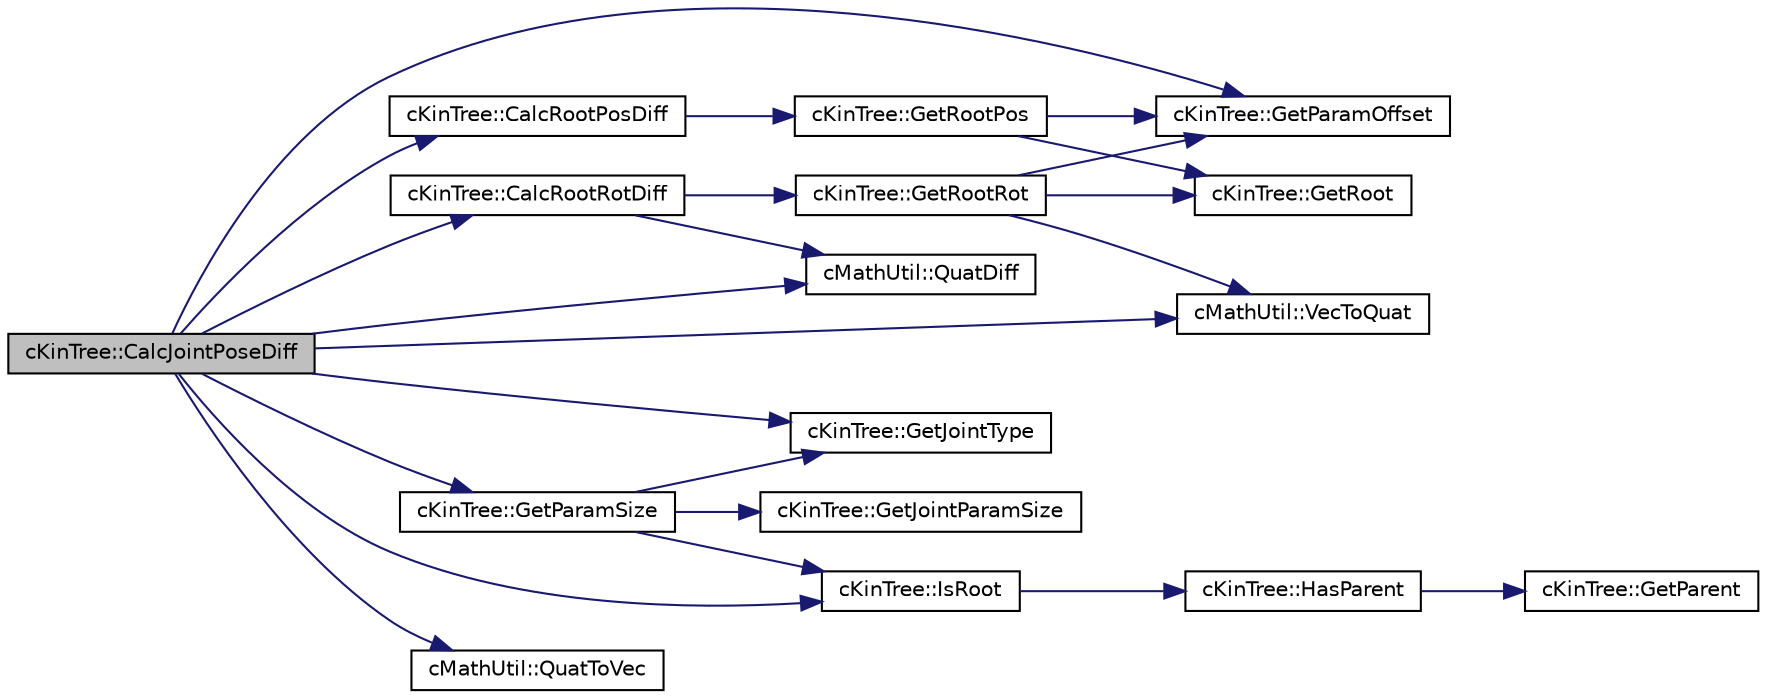digraph "cKinTree::CalcJointPoseDiff"
{
 // LATEX_PDF_SIZE
  edge [fontname="Helvetica",fontsize="10",labelfontname="Helvetica",labelfontsize="10"];
  node [fontname="Helvetica",fontsize="10",shape=record];
  rankdir="LR";
  Node1 [label="cKinTree::CalcJointPoseDiff",height=0.2,width=0.4,color="black", fillcolor="grey75", style="filled", fontcolor="black",tooltip=" "];
  Node1 -> Node2 [color="midnightblue",fontsize="10",style="solid",fontname="Helvetica"];
  Node2 [label="cKinTree::CalcRootPosDiff",height=0.2,width=0.4,color="black", fillcolor="white", style="filled",URL="$classc_kin_tree.html#acf4feb5a3a22082cc1f8578e60ca23b2",tooltip=" "];
  Node2 -> Node3 [color="midnightblue",fontsize="10",style="solid",fontname="Helvetica"];
  Node3 [label="cKinTree::GetRootPos",height=0.2,width=0.4,color="black", fillcolor="white", style="filled",URL="$classc_kin_tree.html#af64ed1799d144a87342b473fdc46ec73",tooltip=" "];
  Node3 -> Node4 [color="midnightblue",fontsize="10",style="solid",fontname="Helvetica"];
  Node4 [label="cKinTree::GetParamOffset",height=0.2,width=0.4,color="black", fillcolor="white", style="filled",URL="$classc_kin_tree.html#aba4aced4cc6c401006617e288e84e723",tooltip=" "];
  Node3 -> Node5 [color="midnightblue",fontsize="10",style="solid",fontname="Helvetica"];
  Node5 [label="cKinTree::GetRoot",height=0.2,width=0.4,color="black", fillcolor="white", style="filled",URL="$classc_kin_tree.html#a81b9799b03d32762ac820eb0886f369c",tooltip=" "];
  Node1 -> Node6 [color="midnightblue",fontsize="10",style="solid",fontname="Helvetica"];
  Node6 [label="cKinTree::CalcRootRotDiff",height=0.2,width=0.4,color="black", fillcolor="white", style="filled",URL="$classc_kin_tree.html#ac467b8a3574aeca00d49d30358beb111",tooltip=" "];
  Node6 -> Node7 [color="midnightblue",fontsize="10",style="solid",fontname="Helvetica"];
  Node7 [label="cKinTree::GetRootRot",height=0.2,width=0.4,color="black", fillcolor="white", style="filled",URL="$classc_kin_tree.html#a2a021db5d70df4fc749693908b4673ae",tooltip=" "];
  Node7 -> Node4 [color="midnightblue",fontsize="10",style="solid",fontname="Helvetica"];
  Node7 -> Node5 [color="midnightblue",fontsize="10",style="solid",fontname="Helvetica"];
  Node7 -> Node8 [color="midnightblue",fontsize="10",style="solid",fontname="Helvetica"];
  Node8 [label="cMathUtil::VecToQuat",height=0.2,width=0.4,color="black", fillcolor="white", style="filled",URL="$classc_math_util.html#a4b295f1a5fa0c95e87b942e62b2248bb",tooltip=" "];
  Node6 -> Node9 [color="midnightblue",fontsize="10",style="solid",fontname="Helvetica"];
  Node9 [label="cMathUtil::QuatDiff",height=0.2,width=0.4,color="black", fillcolor="white", style="filled",URL="$classc_math_util.html#afab2dd54ad48167303bd6c55afaaccc9",tooltip=" "];
  Node1 -> Node10 [color="midnightblue",fontsize="10",style="solid",fontname="Helvetica"];
  Node10 [label="cKinTree::GetJointType",height=0.2,width=0.4,color="black", fillcolor="white", style="filled",URL="$classc_kin_tree.html#a891d52af51a7a1bced694634c2f70ee9",tooltip=" "];
  Node1 -> Node4 [color="midnightblue",fontsize="10",style="solid",fontname="Helvetica"];
  Node1 -> Node11 [color="midnightblue",fontsize="10",style="solid",fontname="Helvetica"];
  Node11 [label="cKinTree::GetParamSize",height=0.2,width=0.4,color="black", fillcolor="white", style="filled",URL="$classc_kin_tree.html#ad5d21e19a354b6e8f5406e9167f12161",tooltip=" "];
  Node11 -> Node12 [color="midnightblue",fontsize="10",style="solid",fontname="Helvetica"];
  Node12 [label="cKinTree::GetJointParamSize",height=0.2,width=0.4,color="black", fillcolor="white", style="filled",URL="$classc_kin_tree.html#a9c308e9e4654d96bcc47ba02770a06ea",tooltip=" "];
  Node11 -> Node10 [color="midnightblue",fontsize="10",style="solid",fontname="Helvetica"];
  Node11 -> Node13 [color="midnightblue",fontsize="10",style="solid",fontname="Helvetica"];
  Node13 [label="cKinTree::IsRoot",height=0.2,width=0.4,color="black", fillcolor="white", style="filled",URL="$classc_kin_tree.html#ab4c2a8b42b254dc54e15e71684045a0a",tooltip=" "];
  Node13 -> Node14 [color="midnightblue",fontsize="10",style="solid",fontname="Helvetica"];
  Node14 [label="cKinTree::HasParent",height=0.2,width=0.4,color="black", fillcolor="white", style="filled",URL="$classc_kin_tree.html#a434aca959d5ef55a491381c7b8d90527",tooltip=" "];
  Node14 -> Node15 [color="midnightblue",fontsize="10",style="solid",fontname="Helvetica"];
  Node15 [label="cKinTree::GetParent",height=0.2,width=0.4,color="black", fillcolor="white", style="filled",URL="$classc_kin_tree.html#a593b283c1ce6a9fa8eb75cb9dc7396f6",tooltip=" "];
  Node1 -> Node13 [color="midnightblue",fontsize="10",style="solid",fontname="Helvetica"];
  Node1 -> Node9 [color="midnightblue",fontsize="10",style="solid",fontname="Helvetica"];
  Node1 -> Node16 [color="midnightblue",fontsize="10",style="solid",fontname="Helvetica"];
  Node16 [label="cMathUtil::QuatToVec",height=0.2,width=0.4,color="black", fillcolor="white", style="filled",URL="$classc_math_util.html#a703bd693dac0d20b433690577d9a8dcc",tooltip=" "];
  Node1 -> Node8 [color="midnightblue",fontsize="10",style="solid",fontname="Helvetica"];
}
